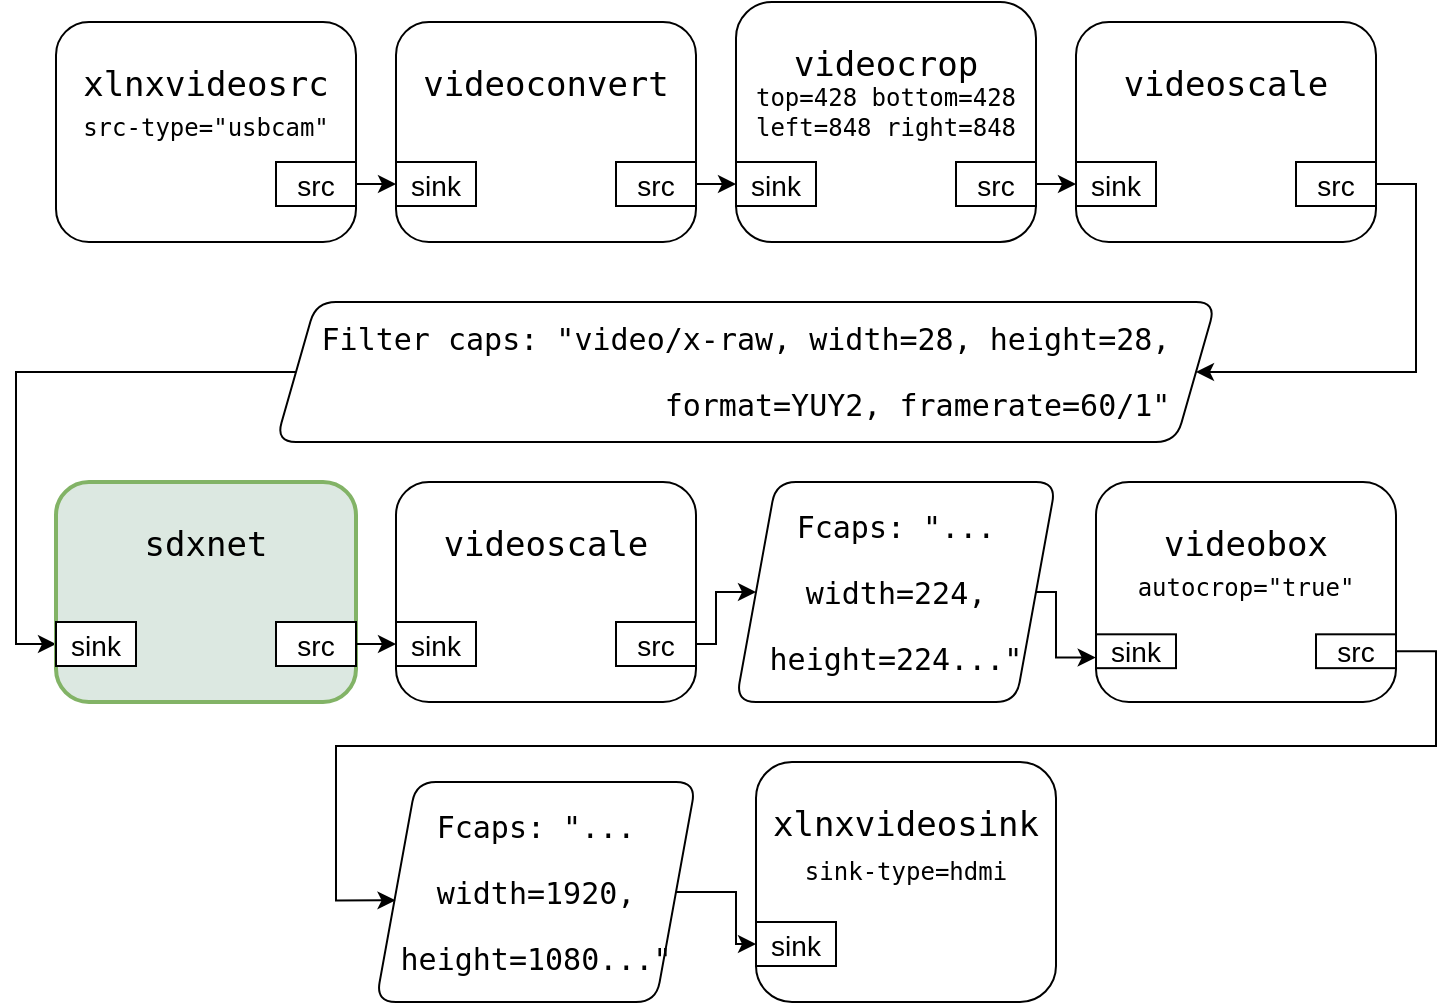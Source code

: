 <mxfile version="13.6.2" type="device"><diagram name="Page-1" id="74b105a0-9070-1c63-61bc-23e55f88626e"><mxGraphModel dx="815" dy="603" grid="1" gridSize="10" guides="1" tooltips="1" connect="1" arrows="1" fold="1" page="1" pageScale="1.5" pageWidth="1169" pageHeight="826" background="none" math="0" shadow="0"><root><mxCell id="0" style=";html=1;"/><mxCell id="1" style=";html=1;" parent="0"/><mxCell id="-hSyM49fdwytGRKgG4bd-45" style="edgeStyle=orthogonalEdgeStyle;rounded=0;orthogonalLoop=1;jettySize=auto;html=1;exitX=1;exitY=0.5;exitDx=0;exitDy=0;entryX=0;entryY=0.5;entryDx=0;entryDy=0;shadow=0;strokeColor=#000000;strokeWidth=1;fontSize=15;" edge="1" parent="1" source="-hSyM49fdwytGRKgG4bd-39" target="-hSyM49fdwytGRKgG4bd-10"><mxGeometry relative="1" as="geometry"/></mxCell><mxCell id="-hSyM49fdwytGRKgG4bd-46" value="" style="group" vertex="1" connectable="0" parent="1"><mxGeometry x="350" y="490" width="150" height="110" as="geometry"/></mxCell><mxCell id="-hSyM49fdwytGRKgG4bd-28" value="" style="group" vertex="1" connectable="0" parent="-hSyM49fdwytGRKgG4bd-46"><mxGeometry width="150" height="110" as="geometry"/></mxCell><mxCell id="-hSyM49fdwytGRKgG4bd-13" value="" style="group" vertex="1" connectable="0" parent="-hSyM49fdwytGRKgG4bd-28"><mxGeometry width="150" height="110" as="geometry"/></mxCell><mxCell id="-hSyM49fdwytGRKgG4bd-2" value="&lt;pre style=&quot;line-height: 120%&quot;&gt;&lt;font style=&quot;font-size: 17px&quot;&gt;xlnxvideosrc&lt;/font&gt;&lt;/pre&gt;" style="rounded=1;whiteSpace=wrap;html=1;shadow=0;verticalAlign=top;horizontal=1;fontSize=15;" vertex="1" parent="-hSyM49fdwytGRKgG4bd-13"><mxGeometry width="150" height="110.0" as="geometry"/></mxCell><mxCell id="-hSyM49fdwytGRKgG4bd-27" value="&lt;pre&gt;&lt;font style=&quot;font-size: 12px&quot;&gt;src-type=&quot;usbcam&quot;&lt;/font&gt;&lt;/pre&gt;" style="text;html=1;strokeColor=none;fillColor=none;align=center;verticalAlign=middle;whiteSpace=wrap;rounded=0;shadow=0;glass=0;sketch=0;fontSize=15;" vertex="1" parent="-hSyM49fdwytGRKgG4bd-13"><mxGeometry x="10" y="42.308" width="130" height="16.923" as="geometry"/></mxCell><mxCell id="-hSyM49fdwytGRKgG4bd-39" value="&lt;font style=&quot;font-size: 14px&quot;&gt;src&lt;/font&gt;" style="rounded=0;whiteSpace=wrap;html=1;glass=0;shadow=0;sketch=0;fontSize=15;" vertex="1" parent="-hSyM49fdwytGRKgG4bd-13"><mxGeometry x="110" y="70" width="40" height="22" as="geometry"/></mxCell><mxCell id="-hSyM49fdwytGRKgG4bd-47" value="" style="group" vertex="1" connectable="0" parent="1"><mxGeometry x="520" y="490" width="150" height="110" as="geometry"/></mxCell><mxCell id="-hSyM49fdwytGRKgG4bd-14" value="" style="group" vertex="1" connectable="0" parent="-hSyM49fdwytGRKgG4bd-47"><mxGeometry width="150" height="110" as="geometry"/></mxCell><mxCell id="-hSyM49fdwytGRKgG4bd-8" value="&lt;pre style=&quot;line-height: 120%&quot;&gt;&lt;font style=&quot;font-size: 17px&quot;&gt;videoconvert&lt;/font&gt;&lt;/pre&gt;" style="rounded=1;whiteSpace=wrap;html=1;shadow=0;verticalAlign=top;horizontal=1;fontSize=15;glass=0;sketch=0;" vertex="1" parent="-hSyM49fdwytGRKgG4bd-14"><mxGeometry width="150" height="110.0" as="geometry"/></mxCell><mxCell id="-hSyM49fdwytGRKgG4bd-9" value="&lt;font style=&quot;font-size: 14px&quot;&gt;src&lt;/font&gt;" style="rounded=0;whiteSpace=wrap;html=1;shadow=0;glass=0;sketch=0;fontSize=15;" vertex="1" parent="-hSyM49fdwytGRKgG4bd-14"><mxGeometry x="110" y="70" width="40" height="22" as="geometry"/></mxCell><mxCell id="-hSyM49fdwytGRKgG4bd-10" value="&lt;font style=&quot;font-size: 14px&quot;&gt;sink&lt;/font&gt;" style="rounded=0;whiteSpace=wrap;html=1;glass=0;shadow=0;sketch=0;fontSize=15;" vertex="1" parent="-hSyM49fdwytGRKgG4bd-14"><mxGeometry y="70" width="40" height="22" as="geometry"/></mxCell><mxCell id="-hSyM49fdwytGRKgG4bd-55" value="" style="group" vertex="1" connectable="0" parent="1"><mxGeometry x="690" y="490" width="150" height="110" as="geometry"/></mxCell><mxCell id="-hSyM49fdwytGRKgG4bd-54" value="" style="group" vertex="1" connectable="0" parent="-hSyM49fdwytGRKgG4bd-55"><mxGeometry width="150" height="110" as="geometry"/></mxCell><mxCell id="-hSyM49fdwytGRKgG4bd-30" value="" style="group" vertex="1" connectable="0" parent="-hSyM49fdwytGRKgG4bd-54"><mxGeometry width="150" height="110" as="geometry"/></mxCell><mxCell id="-hSyM49fdwytGRKgG4bd-31" value="" style="group" vertex="1" connectable="0" parent="-hSyM49fdwytGRKgG4bd-30"><mxGeometry width="150" height="110" as="geometry"/></mxCell><mxCell id="-hSyM49fdwytGRKgG4bd-32" value="&lt;pre style=&quot;line-height: 120%&quot;&gt;&lt;font style=&quot;font-size: 17px&quot;&gt;videocrop&lt;/font&gt;&lt;/pre&gt;" style="rounded=1;whiteSpace=wrap;html=1;shadow=0;verticalAlign=top;horizontal=1;fontSize=15;" vertex="1" parent="-hSyM49fdwytGRKgG4bd-31"><mxGeometry y="-10" width="150" height="120" as="geometry"/></mxCell><mxCell id="-hSyM49fdwytGRKgG4bd-35" value="&lt;pre style=&quot;font-size: 12px&quot;&gt;top=428 bottom=428&lt;br&gt;left=848 right=848&lt;/pre&gt;" style="text;strokeColor=none;fillColor=none;align=center;verticalAlign=middle;rounded=0;shadow=0;glass=0;sketch=0;fontSize=15;labelPosition=center;verticalLabelPosition=middle;whiteSpace=wrap;html=1;" vertex="1" parent="-hSyM49fdwytGRKgG4bd-31"><mxGeometry x="10" y="21" width="130" height="48" as="geometry"/></mxCell><mxCell id="-hSyM49fdwytGRKgG4bd-51" value="&lt;font style=&quot;font-size: 14px&quot;&gt;sink&lt;/font&gt;" style="rounded=0;whiteSpace=wrap;html=1;glass=0;shadow=0;sketch=0;fontSize=15;" vertex="1" parent="-hSyM49fdwytGRKgG4bd-31"><mxGeometry y="70" width="40" height="22" as="geometry"/></mxCell><mxCell id="-hSyM49fdwytGRKgG4bd-53" value="&lt;font style=&quot;font-size: 14px&quot;&gt;src&lt;/font&gt;" style="rounded=0;whiteSpace=wrap;html=1;glass=0;shadow=0;sketch=0;fontSize=15;" vertex="1" parent="-hSyM49fdwytGRKgG4bd-31"><mxGeometry x="110" y="70" width="40" height="22" as="geometry"/></mxCell><mxCell id="-hSyM49fdwytGRKgG4bd-57" style="edgeStyle=orthogonalEdgeStyle;rounded=0;orthogonalLoop=1;jettySize=auto;html=1;exitX=1;exitY=0.5;exitDx=0;exitDy=0;entryX=0;entryY=0.5;entryDx=0;entryDy=0;shadow=0;strokeColor=#000000;strokeWidth=1;fontSize=15;" edge="1" parent="1" source="-hSyM49fdwytGRKgG4bd-9" target="-hSyM49fdwytGRKgG4bd-51"><mxGeometry relative="1" as="geometry"/></mxCell><mxCell id="-hSyM49fdwytGRKgG4bd-58" value="" style="group" vertex="1" connectable="0" parent="1"><mxGeometry x="860" y="490" width="150" height="110" as="geometry"/></mxCell><mxCell id="-hSyM49fdwytGRKgG4bd-59" value="" style="group" vertex="1" connectable="0" parent="-hSyM49fdwytGRKgG4bd-58"><mxGeometry width="150" height="110" as="geometry"/></mxCell><mxCell id="-hSyM49fdwytGRKgG4bd-60" value="&lt;pre style=&quot;line-height: 120%&quot;&gt;&lt;font style=&quot;font-size: 17px&quot;&gt;videoscale&lt;/font&gt;&lt;/pre&gt;" style="rounded=1;whiteSpace=wrap;html=1;shadow=0;verticalAlign=top;horizontal=1;fontSize=15;glass=0;sketch=0;" vertex="1" parent="-hSyM49fdwytGRKgG4bd-59"><mxGeometry width="150" height="110.0" as="geometry"/></mxCell><mxCell id="-hSyM49fdwytGRKgG4bd-61" value="&lt;font style=&quot;font-size: 14px&quot;&gt;src&lt;/font&gt;" style="rounded=0;whiteSpace=wrap;html=1;shadow=0;glass=0;sketch=0;fontSize=15;" vertex="1" parent="-hSyM49fdwytGRKgG4bd-59"><mxGeometry x="110" y="70" width="40" height="22" as="geometry"/></mxCell><mxCell id="-hSyM49fdwytGRKgG4bd-62" value="&lt;font style=&quot;font-size: 14px&quot;&gt;sink&lt;/font&gt;" style="rounded=0;whiteSpace=wrap;html=1;glass=0;shadow=0;sketch=0;fontSize=15;" vertex="1" parent="-hSyM49fdwytGRKgG4bd-59"><mxGeometry y="70" width="40" height="22" as="geometry"/></mxCell><mxCell id="-hSyM49fdwytGRKgG4bd-63" style="edgeStyle=orthogonalEdgeStyle;rounded=0;orthogonalLoop=1;jettySize=auto;html=1;exitX=1;exitY=0.5;exitDx=0;exitDy=0;entryX=0;entryY=0.5;entryDx=0;entryDy=0;shadow=0;strokeColor=#000000;strokeWidth=1;fontSize=15;" edge="1" parent="1" source="-hSyM49fdwytGRKgG4bd-53" target="-hSyM49fdwytGRKgG4bd-62"><mxGeometry relative="1" as="geometry"/></mxCell><mxCell id="-hSyM49fdwytGRKgG4bd-64" value="&lt;p style=&quot;line-height: 70%&quot;&gt;&lt;/p&gt;&lt;pre style=&quot;text-align: right&quot;&gt;Filter caps: &quot;video/x-raw, width=28, height=28,&lt;/pre&gt;&lt;pre style=&quot;text-align: right&quot;&gt;format=YUY2, framerate=60/1&quot;&lt;/pre&gt;&lt;p&gt;&lt;/p&gt;" style="shape=parallelogram;perimeter=parallelogramPerimeter;whiteSpace=wrap;html=1;fixedSize=1;rounded=1;shadow=0;glass=0;sketch=0;fontSize=15;" vertex="1" parent="1"><mxGeometry x="460" y="630" width="470" height="70" as="geometry"/></mxCell><mxCell id="-hSyM49fdwytGRKgG4bd-65" style="edgeStyle=orthogonalEdgeStyle;rounded=0;orthogonalLoop=1;jettySize=auto;html=1;exitX=1;exitY=0.5;exitDx=0;exitDy=0;shadow=0;strokeColor=#000000;strokeWidth=1;fontSize=15;" edge="1" parent="1" source="-hSyM49fdwytGRKgG4bd-61" target="-hSyM49fdwytGRKgG4bd-64"><mxGeometry relative="1" as="geometry"><mxPoint x="930" y="650" as="targetPoint"/><Array as="points"><mxPoint x="1030" y="571"/><mxPoint x="1030" y="665"/></Array></mxGeometry></mxCell><mxCell id="-hSyM49fdwytGRKgG4bd-66" style="edgeStyle=orthogonalEdgeStyle;rounded=0;orthogonalLoop=1;jettySize=auto;html=1;shadow=0;strokeColor=#000000;strokeWidth=1;fontSize=15;exitX=0;exitY=0.5;exitDx=0;exitDy=0;entryX=0;entryY=0.5;entryDx=0;entryDy=0;" edge="1" parent="1" source="-hSyM49fdwytGRKgG4bd-64" target="-hSyM49fdwytGRKgG4bd-71"><mxGeometry relative="1" as="geometry"><mxPoint x="400" y="670" as="sourcePoint"/><mxPoint x="330" y="780" as="targetPoint"/><Array as="points"><mxPoint x="330" y="665"/><mxPoint x="330" y="801"/></Array></mxGeometry></mxCell><mxCell id="-hSyM49fdwytGRKgG4bd-67" value="" style="group;sketch=0;" vertex="1" connectable="0" parent="1"><mxGeometry x="350" y="720" width="150" height="110" as="geometry"/></mxCell><mxCell id="-hSyM49fdwytGRKgG4bd-68" value="" style="group" vertex="1" connectable="0" parent="-hSyM49fdwytGRKgG4bd-67"><mxGeometry width="150" height="110" as="geometry"/></mxCell><mxCell id="-hSyM49fdwytGRKgG4bd-69" value="&lt;pre style=&quot;line-height: 120%&quot;&gt;&lt;font style=&quot;font-size: 17px&quot;&gt;sdxnet&lt;/font&gt;&lt;/pre&gt;" style="rounded=1;whiteSpace=wrap;html=1;shadow=0;verticalAlign=top;horizontal=1;fontSize=15;glass=0;sketch=0;strokeWidth=2;perimeterSpacing=0;strokeColor=#82b366;fillColor=#DCE8E1;" vertex="1" parent="-hSyM49fdwytGRKgG4bd-68"><mxGeometry width="150" height="110.0" as="geometry"/></mxCell><mxCell id="-hSyM49fdwytGRKgG4bd-70" value="&lt;font style=&quot;font-size: 14px&quot;&gt;src&lt;/font&gt;" style="rounded=0;whiteSpace=wrap;html=1;shadow=0;glass=0;sketch=0;fontSize=15;" vertex="1" parent="-hSyM49fdwytGRKgG4bd-68"><mxGeometry x="110" y="70" width="40" height="22" as="geometry"/></mxCell><mxCell id="-hSyM49fdwytGRKgG4bd-71" value="&lt;font style=&quot;font-size: 14px&quot;&gt;sink&lt;/font&gt;" style="rounded=0;whiteSpace=wrap;html=1;glass=0;shadow=0;sketch=0;fontSize=15;" vertex="1" parent="-hSyM49fdwytGRKgG4bd-68"><mxGeometry y="70" width="40" height="22" as="geometry"/></mxCell><mxCell id="-hSyM49fdwytGRKgG4bd-72" value="" style="group" vertex="1" connectable="0" parent="1"><mxGeometry x="520" y="720" width="150" height="110" as="geometry"/></mxCell><mxCell id="-hSyM49fdwytGRKgG4bd-73" value="" style="group" vertex="1" connectable="0" parent="-hSyM49fdwytGRKgG4bd-72"><mxGeometry width="150" height="110" as="geometry"/></mxCell><mxCell id="-hSyM49fdwytGRKgG4bd-74" value="&lt;pre style=&quot;line-height: 120%&quot;&gt;&lt;font style=&quot;font-size: 17px&quot;&gt;videoscale&lt;/font&gt;&lt;/pre&gt;" style="rounded=1;whiteSpace=wrap;html=1;shadow=0;verticalAlign=top;horizontal=1;fontSize=15;glass=0;sketch=0;" vertex="1" parent="-hSyM49fdwytGRKgG4bd-73"><mxGeometry width="150" height="110.0" as="geometry"/></mxCell><mxCell id="-hSyM49fdwytGRKgG4bd-75" value="&lt;font style=&quot;font-size: 14px&quot;&gt;src&lt;/font&gt;" style="rounded=0;whiteSpace=wrap;html=1;shadow=0;glass=0;sketch=0;fontSize=15;" vertex="1" parent="-hSyM49fdwytGRKgG4bd-73"><mxGeometry x="110" y="70" width="40" height="22" as="geometry"/></mxCell><mxCell id="-hSyM49fdwytGRKgG4bd-76" value="&lt;font style=&quot;font-size: 14px&quot;&gt;sink&lt;/font&gt;" style="rounded=0;whiteSpace=wrap;html=1;glass=0;shadow=0;sketch=0;fontSize=15;" vertex="1" parent="-hSyM49fdwytGRKgG4bd-73"><mxGeometry y="70" width="40" height="22" as="geometry"/></mxCell><mxCell id="-hSyM49fdwytGRKgG4bd-77" style="edgeStyle=orthogonalEdgeStyle;rounded=0;orthogonalLoop=1;jettySize=auto;html=1;exitX=1;exitY=0.5;exitDx=0;exitDy=0;entryX=0;entryY=0.5;entryDx=0;entryDy=0;shadow=0;strokeColor=#000000;strokeWidth=1;fontSize=15;" edge="1" parent="1" source="-hSyM49fdwytGRKgG4bd-70" target="-hSyM49fdwytGRKgG4bd-76"><mxGeometry relative="1" as="geometry"/></mxCell><mxCell id="-hSyM49fdwytGRKgG4bd-87" style="edgeStyle=orthogonalEdgeStyle;rounded=0;orthogonalLoop=1;jettySize=auto;html=1;exitX=1;exitY=0.5;exitDx=0;exitDy=0;entryX=-0.001;entryY=0.798;entryDx=0;entryDy=0;entryPerimeter=0;shadow=0;strokeColor=#000000;strokeWidth=1;fontSize=15;" edge="1" parent="1" source="-hSyM49fdwytGRKgG4bd-78" target="-hSyM49fdwytGRKgG4bd-82"><mxGeometry relative="1" as="geometry"><Array as="points"><mxPoint x="850" y="775"/><mxPoint x="850" y="808"/></Array></mxGeometry></mxCell><mxCell id="-hSyM49fdwytGRKgG4bd-78" value="&lt;pre&gt;Fcaps: &quot;...&lt;/pre&gt;&lt;pre&gt;width=224,&lt;/pre&gt;&lt;pre&gt;height=224...&quot;&lt;/pre&gt;" style="shape=parallelogram;perimeter=parallelogramPerimeter;whiteSpace=wrap;html=1;fixedSize=1;rounded=1;shadow=0;glass=0;sketch=0;fontSize=15;" vertex="1" parent="1"><mxGeometry x="690" y="720" width="160" height="110" as="geometry"/></mxCell><mxCell id="-hSyM49fdwytGRKgG4bd-79" style="edgeStyle=orthogonalEdgeStyle;rounded=0;orthogonalLoop=1;jettySize=auto;html=1;exitX=1;exitY=0.5;exitDx=0;exitDy=0;shadow=0;strokeColor=#000000;strokeWidth=1;fontSize=15;" edge="1" parent="1" source="-hSyM49fdwytGRKgG4bd-75"><mxGeometry relative="1" as="geometry"><mxPoint x="700" y="775" as="targetPoint"/><Array as="points"><mxPoint x="680" y="801"/><mxPoint x="680" y="775"/></Array></mxGeometry></mxCell><mxCell id="-hSyM49fdwytGRKgG4bd-80" value="" style="group" vertex="1" connectable="0" parent="1"><mxGeometry x="870" y="720" width="150" height="110" as="geometry"/></mxCell><mxCell id="-hSyM49fdwytGRKgG4bd-81" value="" style="group" vertex="1" connectable="0" parent="-hSyM49fdwytGRKgG4bd-80"><mxGeometry width="150" height="110" as="geometry"/></mxCell><mxCell id="-hSyM49fdwytGRKgG4bd-82" value="&lt;pre style=&quot;line-height: 120%&quot;&gt;&lt;font style=&quot;font-size: 17px&quot;&gt;videobox&lt;/font&gt;&lt;/pre&gt;" style="rounded=1;whiteSpace=wrap;html=1;shadow=0;verticalAlign=top;horizontal=1;fontSize=15;" vertex="1" parent="-hSyM49fdwytGRKgG4bd-81"><mxGeometry width="150" height="110.0" as="geometry"/></mxCell><mxCell id="-hSyM49fdwytGRKgG4bd-83" value="&lt;font style=&quot;font-size: 14px&quot;&gt;src&lt;/font&gt;" style="rounded=0;whiteSpace=wrap;html=1;shadow=0;" vertex="1" parent="-hSyM49fdwytGRKgG4bd-81"><mxGeometry x="110" y="76.154" width="40" height="16.923" as="geometry"/></mxCell><mxCell id="-hSyM49fdwytGRKgG4bd-84" value="&lt;font style=&quot;font-size: 14px&quot;&gt;sink&lt;/font&gt;" style="rounded=0;whiteSpace=wrap;html=1;glass=0;shadow=0;sketch=0;" vertex="1" parent="-hSyM49fdwytGRKgG4bd-81"><mxGeometry y="76.154" width="40" height="16.923" as="geometry"/></mxCell><mxCell id="-hSyM49fdwytGRKgG4bd-85" value="&lt;pre&gt;&lt;font style=&quot;font-size: 12px&quot;&gt;autocrop=&quot;true&quot;&lt;/font&gt;&lt;/pre&gt;" style="text;html=1;strokeColor=none;fillColor=none;align=center;verticalAlign=middle;whiteSpace=wrap;rounded=0;shadow=0;glass=0;sketch=0;fontSize=15;" vertex="1" parent="-hSyM49fdwytGRKgG4bd-81"><mxGeometry x="10" y="42.308" width="130" height="16.923" as="geometry"/></mxCell><mxCell id="-hSyM49fdwytGRKgG4bd-98" style="edgeStyle=orthogonalEdgeStyle;rounded=0;orthogonalLoop=1;jettySize=auto;html=1;exitX=1;exitY=0.5;exitDx=0;exitDy=0;entryX=0;entryY=0.5;entryDx=0;entryDy=0;shadow=0;strokeColor=#000000;strokeWidth=1;fontSize=15;" edge="1" parent="1" source="-hSyM49fdwytGRKgG4bd-88" target="-hSyM49fdwytGRKgG4bd-96"><mxGeometry relative="1" as="geometry"/></mxCell><mxCell id="-hSyM49fdwytGRKgG4bd-88" value="&lt;pre&gt;Fcaps: &quot;...&lt;/pre&gt;&lt;pre&gt;width=1920,&lt;/pre&gt;&lt;pre&gt;height=1080...&quot;&lt;/pre&gt;" style="shape=parallelogram;perimeter=parallelogramPerimeter;whiteSpace=wrap;html=1;fixedSize=1;rounded=1;shadow=0;glass=0;sketch=0;fontSize=15;" vertex="1" parent="1"><mxGeometry x="510" y="870" width="160" height="110" as="geometry"/></mxCell><mxCell id="-hSyM49fdwytGRKgG4bd-89" style="edgeStyle=orthogonalEdgeStyle;rounded=0;orthogonalLoop=1;jettySize=auto;html=1;exitX=1;exitY=0.5;exitDx=0;exitDy=0;entryX=0.061;entryY=0.538;entryDx=0;entryDy=0;entryPerimeter=0;shadow=0;strokeColor=#000000;strokeWidth=1;fontSize=15;" edge="1" parent="1" source="-hSyM49fdwytGRKgG4bd-83" target="-hSyM49fdwytGRKgG4bd-88"><mxGeometry relative="1" as="geometry"><Array as="points"><mxPoint x="1040" y="805"/><mxPoint x="1040" y="852"/><mxPoint x="490" y="852"/><mxPoint x="490" y="929"/></Array></mxGeometry></mxCell><mxCell id="-hSyM49fdwytGRKgG4bd-90" value="" style="group" vertex="1" connectable="0" parent="1"><mxGeometry x="700" y="870" width="150" height="110" as="geometry"/></mxCell><mxCell id="-hSyM49fdwytGRKgG4bd-91" value="" style="group" vertex="1" connectable="0" parent="-hSyM49fdwytGRKgG4bd-90"><mxGeometry width="150" height="110" as="geometry"/></mxCell><mxCell id="-hSyM49fdwytGRKgG4bd-92" value="" style="group" vertex="1" connectable="0" parent="-hSyM49fdwytGRKgG4bd-91"><mxGeometry width="150" height="110" as="geometry"/></mxCell><mxCell id="-hSyM49fdwytGRKgG4bd-93" value="" style="group" vertex="1" connectable="0" parent="-hSyM49fdwytGRKgG4bd-92"><mxGeometry width="150" height="110" as="geometry"/></mxCell><mxCell id="-hSyM49fdwytGRKgG4bd-94" value="&lt;pre style=&quot;line-height: 120%&quot;&gt;&lt;font style=&quot;font-size: 17px&quot;&gt;xlnxvideosink&lt;/font&gt;&lt;/pre&gt;" style="rounded=1;whiteSpace=wrap;html=1;shadow=0;verticalAlign=top;horizontal=1;fontSize=15;" vertex="1" parent="-hSyM49fdwytGRKgG4bd-93"><mxGeometry y="-10" width="150" height="120" as="geometry"/></mxCell><mxCell id="-hSyM49fdwytGRKgG4bd-95" value="&lt;pre style=&quot;font-size: 12px&quot;&gt;sink-type=hdmi&lt;/pre&gt;" style="text;strokeColor=none;fillColor=none;align=center;verticalAlign=middle;rounded=0;shadow=0;glass=0;sketch=0;fontSize=15;labelPosition=center;verticalLabelPosition=middle;whiteSpace=wrap;html=1;" vertex="1" parent="-hSyM49fdwytGRKgG4bd-93"><mxGeometry x="10" y="21" width="130" height="48" as="geometry"/></mxCell><mxCell id="-hSyM49fdwytGRKgG4bd-96" value="&lt;font style=&quot;font-size: 14px&quot;&gt;sink&lt;/font&gt;" style="rounded=0;whiteSpace=wrap;html=1;glass=0;shadow=0;sketch=0;fontSize=15;" vertex="1" parent="-hSyM49fdwytGRKgG4bd-93"><mxGeometry y="70" width="40" height="22" as="geometry"/></mxCell></root></mxGraphModel></diagram></mxfile>